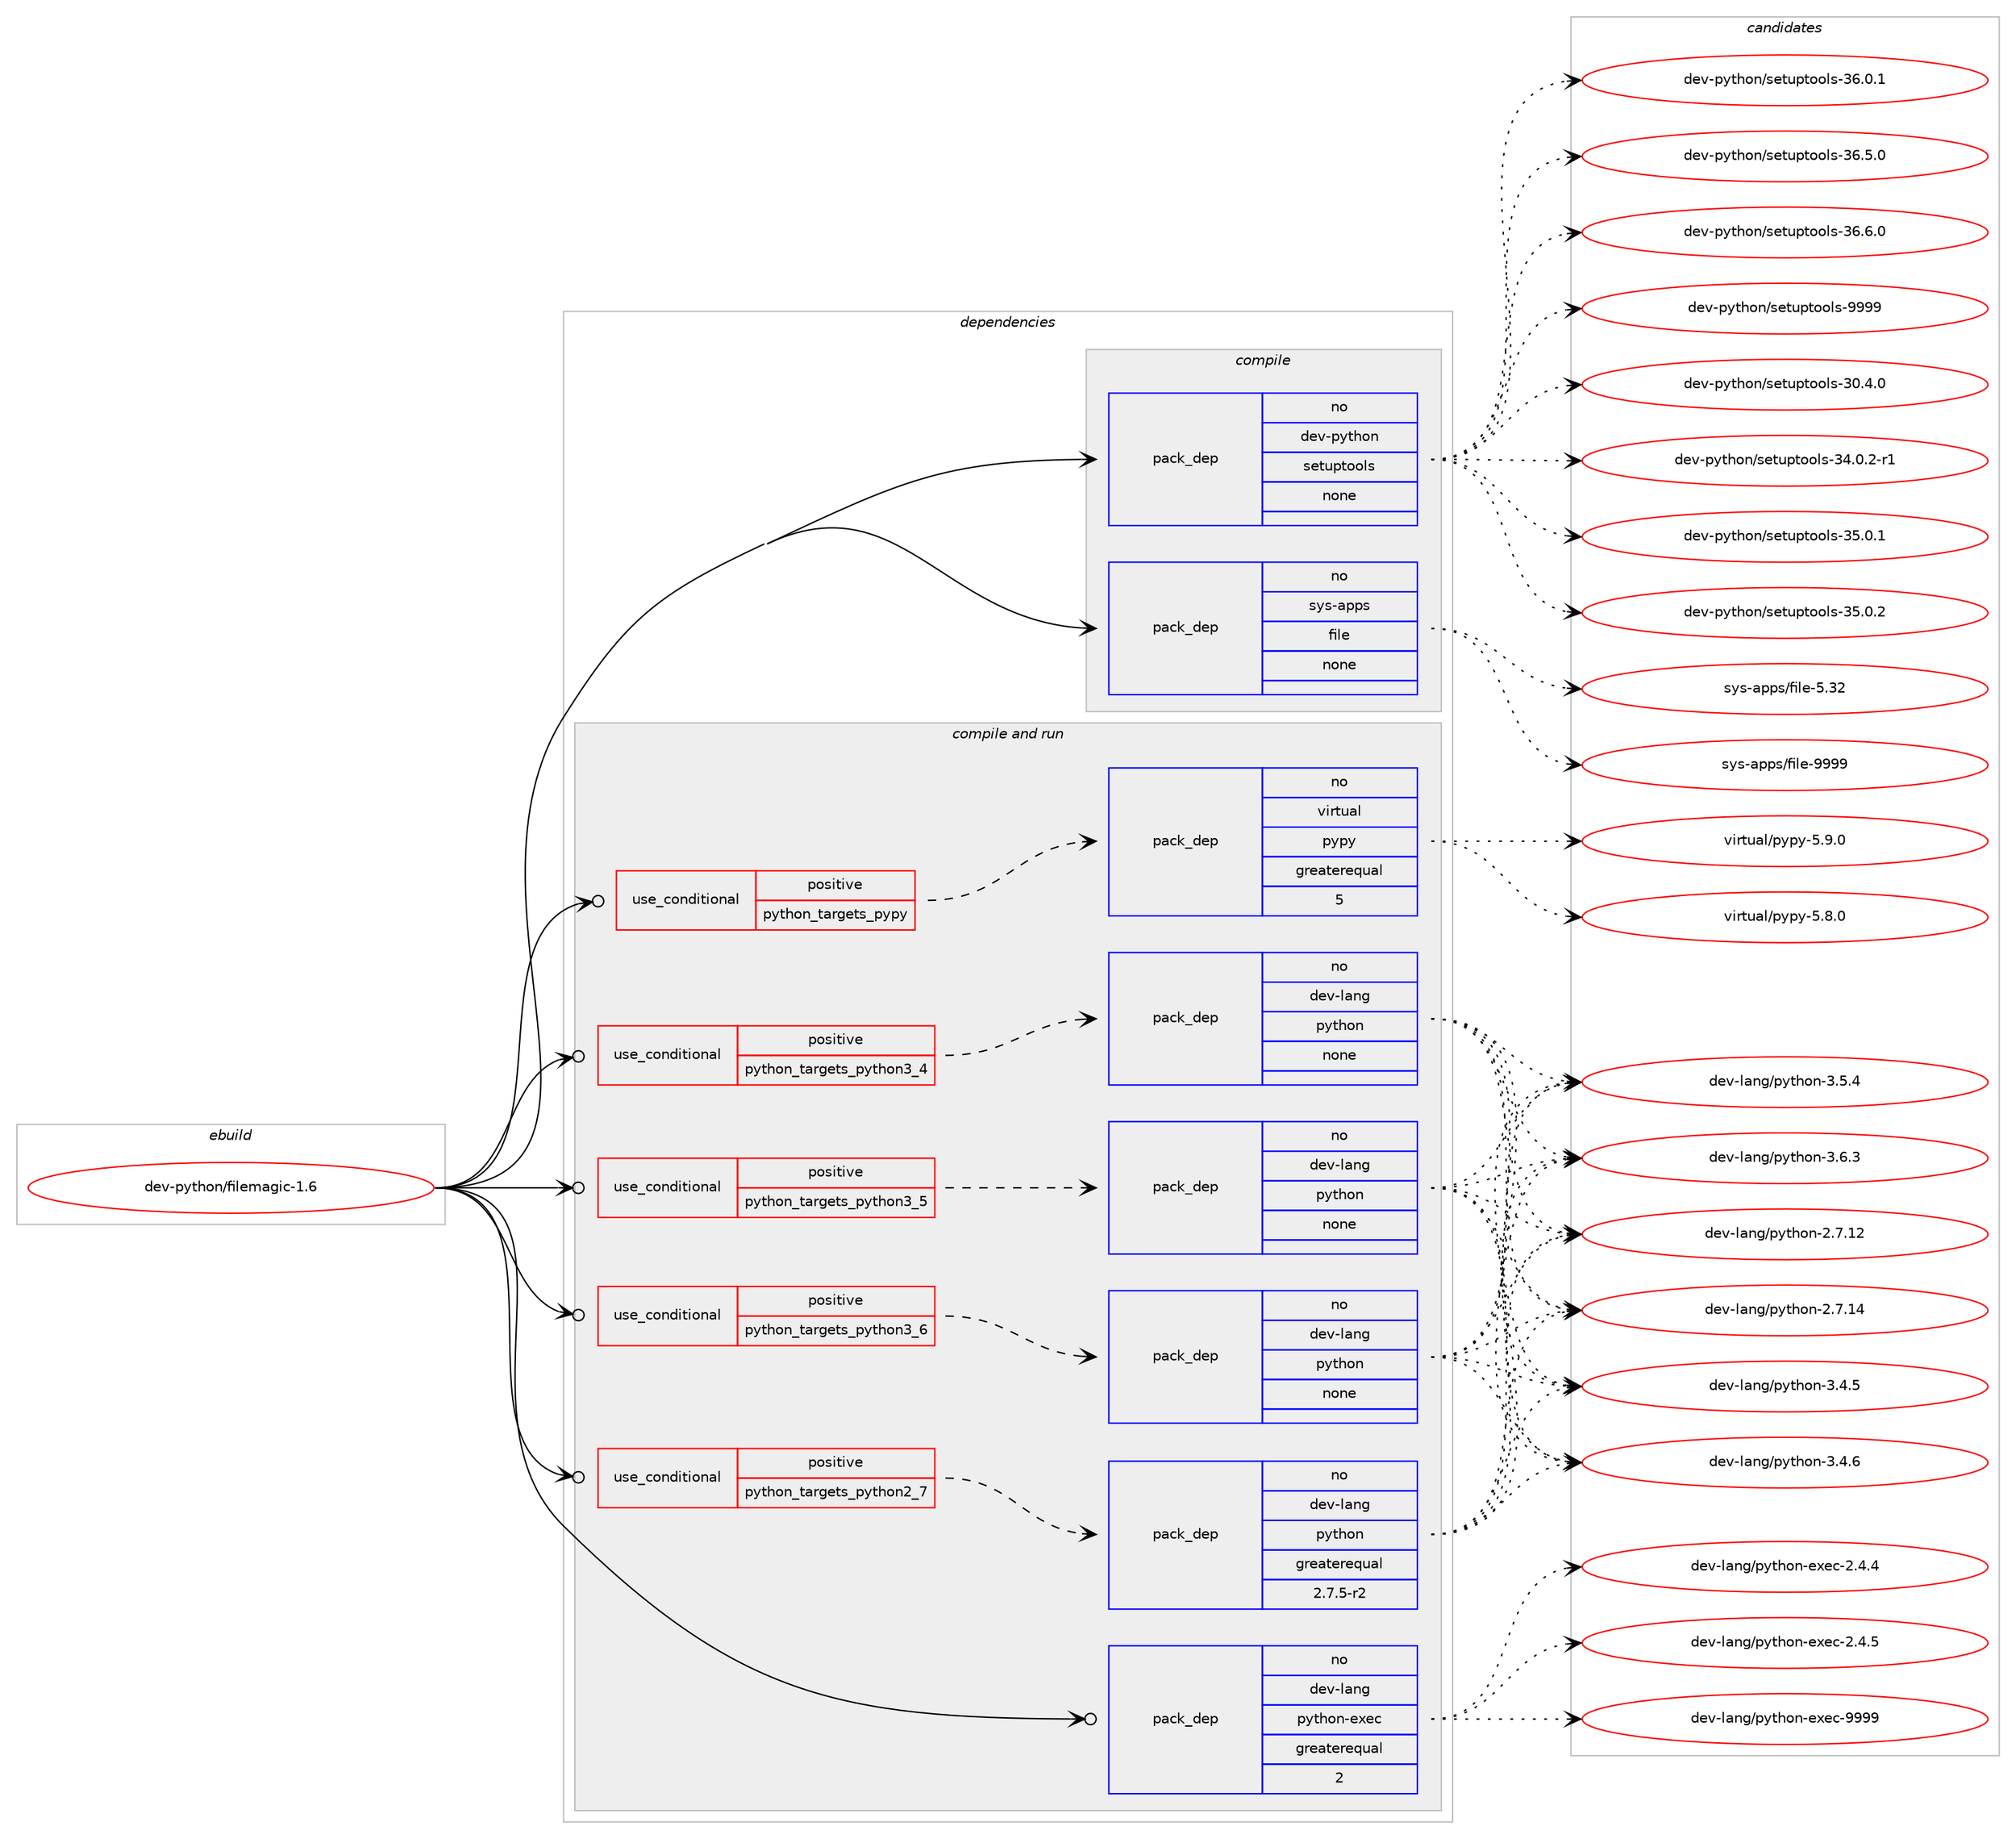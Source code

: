 digraph prolog {

# *************
# Graph options
# *************

newrank=true;
concentrate=true;
compound=true;
graph [rankdir=LR,fontname=Helvetica,fontsize=10,ranksep=1.5];#, ranksep=2.5, nodesep=0.2];
edge  [arrowhead=vee];
node  [fontname=Helvetica,fontsize=10];

# **********
# The ebuild
# **********

subgraph cluster_leftcol {
color=gray;
rank=same;
label=<<i>ebuild</i>>;
id [label="dev-python/filemagic-1.6", color=red, width=4, href="../dev-python/filemagic-1.6.svg"];
}

# ****************
# The dependencies
# ****************

subgraph cluster_midcol {
color=gray;
label=<<i>dependencies</i>>;
subgraph cluster_compile {
fillcolor="#eeeeee";
style=filled;
label=<<i>compile</i>>;
subgraph pack120329 {
dependency156770 [label=<<TABLE BORDER="0" CELLBORDER="1" CELLSPACING="0" CELLPADDING="4" WIDTH="220"><TR><TD ROWSPAN="6" CELLPADDING="30">pack_dep</TD></TR><TR><TD WIDTH="110">no</TD></TR><TR><TD>dev-python</TD></TR><TR><TD>setuptools</TD></TR><TR><TD>none</TD></TR><TR><TD></TD></TR></TABLE>>, shape=none, color=blue];
}
id:e -> dependency156770:w [weight=20,style="solid",arrowhead="vee"];
subgraph pack120330 {
dependency156771 [label=<<TABLE BORDER="0" CELLBORDER="1" CELLSPACING="0" CELLPADDING="4" WIDTH="220"><TR><TD ROWSPAN="6" CELLPADDING="30">pack_dep</TD></TR><TR><TD WIDTH="110">no</TD></TR><TR><TD>sys-apps</TD></TR><TR><TD>file</TD></TR><TR><TD>none</TD></TR><TR><TD></TD></TR></TABLE>>, shape=none, color=blue];
}
id:e -> dependency156771:w [weight=20,style="solid",arrowhead="vee"];
}
subgraph cluster_compileandrun {
fillcolor="#eeeeee";
style=filled;
label=<<i>compile and run</i>>;
subgraph cond32604 {
dependency156772 [label=<<TABLE BORDER="0" CELLBORDER="1" CELLSPACING="0" CELLPADDING="4"><TR><TD ROWSPAN="3" CELLPADDING="10">use_conditional</TD></TR><TR><TD>positive</TD></TR><TR><TD>python_targets_pypy</TD></TR></TABLE>>, shape=none, color=red];
subgraph pack120331 {
dependency156773 [label=<<TABLE BORDER="0" CELLBORDER="1" CELLSPACING="0" CELLPADDING="4" WIDTH="220"><TR><TD ROWSPAN="6" CELLPADDING="30">pack_dep</TD></TR><TR><TD WIDTH="110">no</TD></TR><TR><TD>virtual</TD></TR><TR><TD>pypy</TD></TR><TR><TD>greaterequal</TD></TR><TR><TD>5</TD></TR></TABLE>>, shape=none, color=blue];
}
dependency156772:e -> dependency156773:w [weight=20,style="dashed",arrowhead="vee"];
}
id:e -> dependency156772:w [weight=20,style="solid",arrowhead="odotvee"];
subgraph cond32605 {
dependency156774 [label=<<TABLE BORDER="0" CELLBORDER="1" CELLSPACING="0" CELLPADDING="4"><TR><TD ROWSPAN="3" CELLPADDING="10">use_conditional</TD></TR><TR><TD>positive</TD></TR><TR><TD>python_targets_python2_7</TD></TR></TABLE>>, shape=none, color=red];
subgraph pack120332 {
dependency156775 [label=<<TABLE BORDER="0" CELLBORDER="1" CELLSPACING="0" CELLPADDING="4" WIDTH="220"><TR><TD ROWSPAN="6" CELLPADDING="30">pack_dep</TD></TR><TR><TD WIDTH="110">no</TD></TR><TR><TD>dev-lang</TD></TR><TR><TD>python</TD></TR><TR><TD>greaterequal</TD></TR><TR><TD>2.7.5-r2</TD></TR></TABLE>>, shape=none, color=blue];
}
dependency156774:e -> dependency156775:w [weight=20,style="dashed",arrowhead="vee"];
}
id:e -> dependency156774:w [weight=20,style="solid",arrowhead="odotvee"];
subgraph cond32606 {
dependency156776 [label=<<TABLE BORDER="0" CELLBORDER="1" CELLSPACING="0" CELLPADDING="4"><TR><TD ROWSPAN="3" CELLPADDING="10">use_conditional</TD></TR><TR><TD>positive</TD></TR><TR><TD>python_targets_python3_4</TD></TR></TABLE>>, shape=none, color=red];
subgraph pack120333 {
dependency156777 [label=<<TABLE BORDER="0" CELLBORDER="1" CELLSPACING="0" CELLPADDING="4" WIDTH="220"><TR><TD ROWSPAN="6" CELLPADDING="30">pack_dep</TD></TR><TR><TD WIDTH="110">no</TD></TR><TR><TD>dev-lang</TD></TR><TR><TD>python</TD></TR><TR><TD>none</TD></TR><TR><TD></TD></TR></TABLE>>, shape=none, color=blue];
}
dependency156776:e -> dependency156777:w [weight=20,style="dashed",arrowhead="vee"];
}
id:e -> dependency156776:w [weight=20,style="solid",arrowhead="odotvee"];
subgraph cond32607 {
dependency156778 [label=<<TABLE BORDER="0" CELLBORDER="1" CELLSPACING="0" CELLPADDING="4"><TR><TD ROWSPAN="3" CELLPADDING="10">use_conditional</TD></TR><TR><TD>positive</TD></TR><TR><TD>python_targets_python3_5</TD></TR></TABLE>>, shape=none, color=red];
subgraph pack120334 {
dependency156779 [label=<<TABLE BORDER="0" CELLBORDER="1" CELLSPACING="0" CELLPADDING="4" WIDTH="220"><TR><TD ROWSPAN="6" CELLPADDING="30">pack_dep</TD></TR><TR><TD WIDTH="110">no</TD></TR><TR><TD>dev-lang</TD></TR><TR><TD>python</TD></TR><TR><TD>none</TD></TR><TR><TD></TD></TR></TABLE>>, shape=none, color=blue];
}
dependency156778:e -> dependency156779:w [weight=20,style="dashed",arrowhead="vee"];
}
id:e -> dependency156778:w [weight=20,style="solid",arrowhead="odotvee"];
subgraph cond32608 {
dependency156780 [label=<<TABLE BORDER="0" CELLBORDER="1" CELLSPACING="0" CELLPADDING="4"><TR><TD ROWSPAN="3" CELLPADDING="10">use_conditional</TD></TR><TR><TD>positive</TD></TR><TR><TD>python_targets_python3_6</TD></TR></TABLE>>, shape=none, color=red];
subgraph pack120335 {
dependency156781 [label=<<TABLE BORDER="0" CELLBORDER="1" CELLSPACING="0" CELLPADDING="4" WIDTH="220"><TR><TD ROWSPAN="6" CELLPADDING="30">pack_dep</TD></TR><TR><TD WIDTH="110">no</TD></TR><TR><TD>dev-lang</TD></TR><TR><TD>python</TD></TR><TR><TD>none</TD></TR><TR><TD></TD></TR></TABLE>>, shape=none, color=blue];
}
dependency156780:e -> dependency156781:w [weight=20,style="dashed",arrowhead="vee"];
}
id:e -> dependency156780:w [weight=20,style="solid",arrowhead="odotvee"];
subgraph pack120336 {
dependency156782 [label=<<TABLE BORDER="0" CELLBORDER="1" CELLSPACING="0" CELLPADDING="4" WIDTH="220"><TR><TD ROWSPAN="6" CELLPADDING="30">pack_dep</TD></TR><TR><TD WIDTH="110">no</TD></TR><TR><TD>dev-lang</TD></TR><TR><TD>python-exec</TD></TR><TR><TD>greaterequal</TD></TR><TR><TD>2</TD></TR></TABLE>>, shape=none, color=blue];
}
id:e -> dependency156782:w [weight=20,style="solid",arrowhead="odotvee"];
}
subgraph cluster_run {
fillcolor="#eeeeee";
style=filled;
label=<<i>run</i>>;
}
}

# **************
# The candidates
# **************

subgraph cluster_choices {
rank=same;
color=gray;
label=<<i>candidates</i>>;

subgraph choice120329 {
color=black;
nodesep=1;
choice100101118451121211161041111104711510111611711211611111110811545514846524648 [label="dev-python/setuptools-30.4.0", color=red, width=4,href="../dev-python/setuptools-30.4.0.svg"];
choice1001011184511212111610411111047115101116117112116111111108115455152464846504511449 [label="dev-python/setuptools-34.0.2-r1", color=red, width=4,href="../dev-python/setuptools-34.0.2-r1.svg"];
choice100101118451121211161041111104711510111611711211611111110811545515346484649 [label="dev-python/setuptools-35.0.1", color=red, width=4,href="../dev-python/setuptools-35.0.1.svg"];
choice100101118451121211161041111104711510111611711211611111110811545515346484650 [label="dev-python/setuptools-35.0.2", color=red, width=4,href="../dev-python/setuptools-35.0.2.svg"];
choice100101118451121211161041111104711510111611711211611111110811545515446484649 [label="dev-python/setuptools-36.0.1", color=red, width=4,href="../dev-python/setuptools-36.0.1.svg"];
choice100101118451121211161041111104711510111611711211611111110811545515446534648 [label="dev-python/setuptools-36.5.0", color=red, width=4,href="../dev-python/setuptools-36.5.0.svg"];
choice100101118451121211161041111104711510111611711211611111110811545515446544648 [label="dev-python/setuptools-36.6.0", color=red, width=4,href="../dev-python/setuptools-36.6.0.svg"];
choice10010111845112121116104111110471151011161171121161111111081154557575757 [label="dev-python/setuptools-9999", color=red, width=4,href="../dev-python/setuptools-9999.svg"];
dependency156770:e -> choice100101118451121211161041111104711510111611711211611111110811545514846524648:w [style=dotted,weight="100"];
dependency156770:e -> choice1001011184511212111610411111047115101116117112116111111108115455152464846504511449:w [style=dotted,weight="100"];
dependency156770:e -> choice100101118451121211161041111104711510111611711211611111110811545515346484649:w [style=dotted,weight="100"];
dependency156770:e -> choice100101118451121211161041111104711510111611711211611111110811545515346484650:w [style=dotted,weight="100"];
dependency156770:e -> choice100101118451121211161041111104711510111611711211611111110811545515446484649:w [style=dotted,weight="100"];
dependency156770:e -> choice100101118451121211161041111104711510111611711211611111110811545515446534648:w [style=dotted,weight="100"];
dependency156770:e -> choice100101118451121211161041111104711510111611711211611111110811545515446544648:w [style=dotted,weight="100"];
dependency156770:e -> choice10010111845112121116104111110471151011161171121161111111081154557575757:w [style=dotted,weight="100"];
}
subgraph choice120330 {
color=black;
nodesep=1;
choice1151211154597112112115471021051081014553465150 [label="sys-apps/file-5.32", color=red, width=4,href="../sys-apps/file-5.32.svg"];
choice1151211154597112112115471021051081014557575757 [label="sys-apps/file-9999", color=red, width=4,href="../sys-apps/file-9999.svg"];
dependency156771:e -> choice1151211154597112112115471021051081014553465150:w [style=dotted,weight="100"];
dependency156771:e -> choice1151211154597112112115471021051081014557575757:w [style=dotted,weight="100"];
}
subgraph choice120331 {
color=black;
nodesep=1;
choice1181051141161179710847112121112121455346564648 [label="virtual/pypy-5.8.0", color=red, width=4,href="../virtual/pypy-5.8.0.svg"];
choice1181051141161179710847112121112121455346574648 [label="virtual/pypy-5.9.0", color=red, width=4,href="../virtual/pypy-5.9.0.svg"];
dependency156773:e -> choice1181051141161179710847112121112121455346564648:w [style=dotted,weight="100"];
dependency156773:e -> choice1181051141161179710847112121112121455346574648:w [style=dotted,weight="100"];
}
subgraph choice120332 {
color=black;
nodesep=1;
choice10010111845108971101034711212111610411111045504655464950 [label="dev-lang/python-2.7.12", color=red, width=4,href="../dev-lang/python-2.7.12.svg"];
choice10010111845108971101034711212111610411111045504655464952 [label="dev-lang/python-2.7.14", color=red, width=4,href="../dev-lang/python-2.7.14.svg"];
choice100101118451089711010347112121116104111110455146524653 [label="dev-lang/python-3.4.5", color=red, width=4,href="../dev-lang/python-3.4.5.svg"];
choice100101118451089711010347112121116104111110455146524654 [label="dev-lang/python-3.4.6", color=red, width=4,href="../dev-lang/python-3.4.6.svg"];
choice100101118451089711010347112121116104111110455146534652 [label="dev-lang/python-3.5.4", color=red, width=4,href="../dev-lang/python-3.5.4.svg"];
choice100101118451089711010347112121116104111110455146544651 [label="dev-lang/python-3.6.3", color=red, width=4,href="../dev-lang/python-3.6.3.svg"];
dependency156775:e -> choice10010111845108971101034711212111610411111045504655464950:w [style=dotted,weight="100"];
dependency156775:e -> choice10010111845108971101034711212111610411111045504655464952:w [style=dotted,weight="100"];
dependency156775:e -> choice100101118451089711010347112121116104111110455146524653:w [style=dotted,weight="100"];
dependency156775:e -> choice100101118451089711010347112121116104111110455146524654:w [style=dotted,weight="100"];
dependency156775:e -> choice100101118451089711010347112121116104111110455146534652:w [style=dotted,weight="100"];
dependency156775:e -> choice100101118451089711010347112121116104111110455146544651:w [style=dotted,weight="100"];
}
subgraph choice120333 {
color=black;
nodesep=1;
choice10010111845108971101034711212111610411111045504655464950 [label="dev-lang/python-2.7.12", color=red, width=4,href="../dev-lang/python-2.7.12.svg"];
choice10010111845108971101034711212111610411111045504655464952 [label="dev-lang/python-2.7.14", color=red, width=4,href="../dev-lang/python-2.7.14.svg"];
choice100101118451089711010347112121116104111110455146524653 [label="dev-lang/python-3.4.5", color=red, width=4,href="../dev-lang/python-3.4.5.svg"];
choice100101118451089711010347112121116104111110455146524654 [label="dev-lang/python-3.4.6", color=red, width=4,href="../dev-lang/python-3.4.6.svg"];
choice100101118451089711010347112121116104111110455146534652 [label="dev-lang/python-3.5.4", color=red, width=4,href="../dev-lang/python-3.5.4.svg"];
choice100101118451089711010347112121116104111110455146544651 [label="dev-lang/python-3.6.3", color=red, width=4,href="../dev-lang/python-3.6.3.svg"];
dependency156777:e -> choice10010111845108971101034711212111610411111045504655464950:w [style=dotted,weight="100"];
dependency156777:e -> choice10010111845108971101034711212111610411111045504655464952:w [style=dotted,weight="100"];
dependency156777:e -> choice100101118451089711010347112121116104111110455146524653:w [style=dotted,weight="100"];
dependency156777:e -> choice100101118451089711010347112121116104111110455146524654:w [style=dotted,weight="100"];
dependency156777:e -> choice100101118451089711010347112121116104111110455146534652:w [style=dotted,weight="100"];
dependency156777:e -> choice100101118451089711010347112121116104111110455146544651:w [style=dotted,weight="100"];
}
subgraph choice120334 {
color=black;
nodesep=1;
choice10010111845108971101034711212111610411111045504655464950 [label="dev-lang/python-2.7.12", color=red, width=4,href="../dev-lang/python-2.7.12.svg"];
choice10010111845108971101034711212111610411111045504655464952 [label="dev-lang/python-2.7.14", color=red, width=4,href="../dev-lang/python-2.7.14.svg"];
choice100101118451089711010347112121116104111110455146524653 [label="dev-lang/python-3.4.5", color=red, width=4,href="../dev-lang/python-3.4.5.svg"];
choice100101118451089711010347112121116104111110455146524654 [label="dev-lang/python-3.4.6", color=red, width=4,href="../dev-lang/python-3.4.6.svg"];
choice100101118451089711010347112121116104111110455146534652 [label="dev-lang/python-3.5.4", color=red, width=4,href="../dev-lang/python-3.5.4.svg"];
choice100101118451089711010347112121116104111110455146544651 [label="dev-lang/python-3.6.3", color=red, width=4,href="../dev-lang/python-3.6.3.svg"];
dependency156779:e -> choice10010111845108971101034711212111610411111045504655464950:w [style=dotted,weight="100"];
dependency156779:e -> choice10010111845108971101034711212111610411111045504655464952:w [style=dotted,weight="100"];
dependency156779:e -> choice100101118451089711010347112121116104111110455146524653:w [style=dotted,weight="100"];
dependency156779:e -> choice100101118451089711010347112121116104111110455146524654:w [style=dotted,weight="100"];
dependency156779:e -> choice100101118451089711010347112121116104111110455146534652:w [style=dotted,weight="100"];
dependency156779:e -> choice100101118451089711010347112121116104111110455146544651:w [style=dotted,weight="100"];
}
subgraph choice120335 {
color=black;
nodesep=1;
choice10010111845108971101034711212111610411111045504655464950 [label="dev-lang/python-2.7.12", color=red, width=4,href="../dev-lang/python-2.7.12.svg"];
choice10010111845108971101034711212111610411111045504655464952 [label="dev-lang/python-2.7.14", color=red, width=4,href="../dev-lang/python-2.7.14.svg"];
choice100101118451089711010347112121116104111110455146524653 [label="dev-lang/python-3.4.5", color=red, width=4,href="../dev-lang/python-3.4.5.svg"];
choice100101118451089711010347112121116104111110455146524654 [label="dev-lang/python-3.4.6", color=red, width=4,href="../dev-lang/python-3.4.6.svg"];
choice100101118451089711010347112121116104111110455146534652 [label="dev-lang/python-3.5.4", color=red, width=4,href="../dev-lang/python-3.5.4.svg"];
choice100101118451089711010347112121116104111110455146544651 [label="dev-lang/python-3.6.3", color=red, width=4,href="../dev-lang/python-3.6.3.svg"];
dependency156781:e -> choice10010111845108971101034711212111610411111045504655464950:w [style=dotted,weight="100"];
dependency156781:e -> choice10010111845108971101034711212111610411111045504655464952:w [style=dotted,weight="100"];
dependency156781:e -> choice100101118451089711010347112121116104111110455146524653:w [style=dotted,weight="100"];
dependency156781:e -> choice100101118451089711010347112121116104111110455146524654:w [style=dotted,weight="100"];
dependency156781:e -> choice100101118451089711010347112121116104111110455146534652:w [style=dotted,weight="100"];
dependency156781:e -> choice100101118451089711010347112121116104111110455146544651:w [style=dotted,weight="100"];
}
subgraph choice120336 {
color=black;
nodesep=1;
choice1001011184510897110103471121211161041111104510112010199455046524652 [label="dev-lang/python-exec-2.4.4", color=red, width=4,href="../dev-lang/python-exec-2.4.4.svg"];
choice1001011184510897110103471121211161041111104510112010199455046524653 [label="dev-lang/python-exec-2.4.5", color=red, width=4,href="../dev-lang/python-exec-2.4.5.svg"];
choice10010111845108971101034711212111610411111045101120101994557575757 [label="dev-lang/python-exec-9999", color=red, width=4,href="../dev-lang/python-exec-9999.svg"];
dependency156782:e -> choice1001011184510897110103471121211161041111104510112010199455046524652:w [style=dotted,weight="100"];
dependency156782:e -> choice1001011184510897110103471121211161041111104510112010199455046524653:w [style=dotted,weight="100"];
dependency156782:e -> choice10010111845108971101034711212111610411111045101120101994557575757:w [style=dotted,weight="100"];
}
}

}
